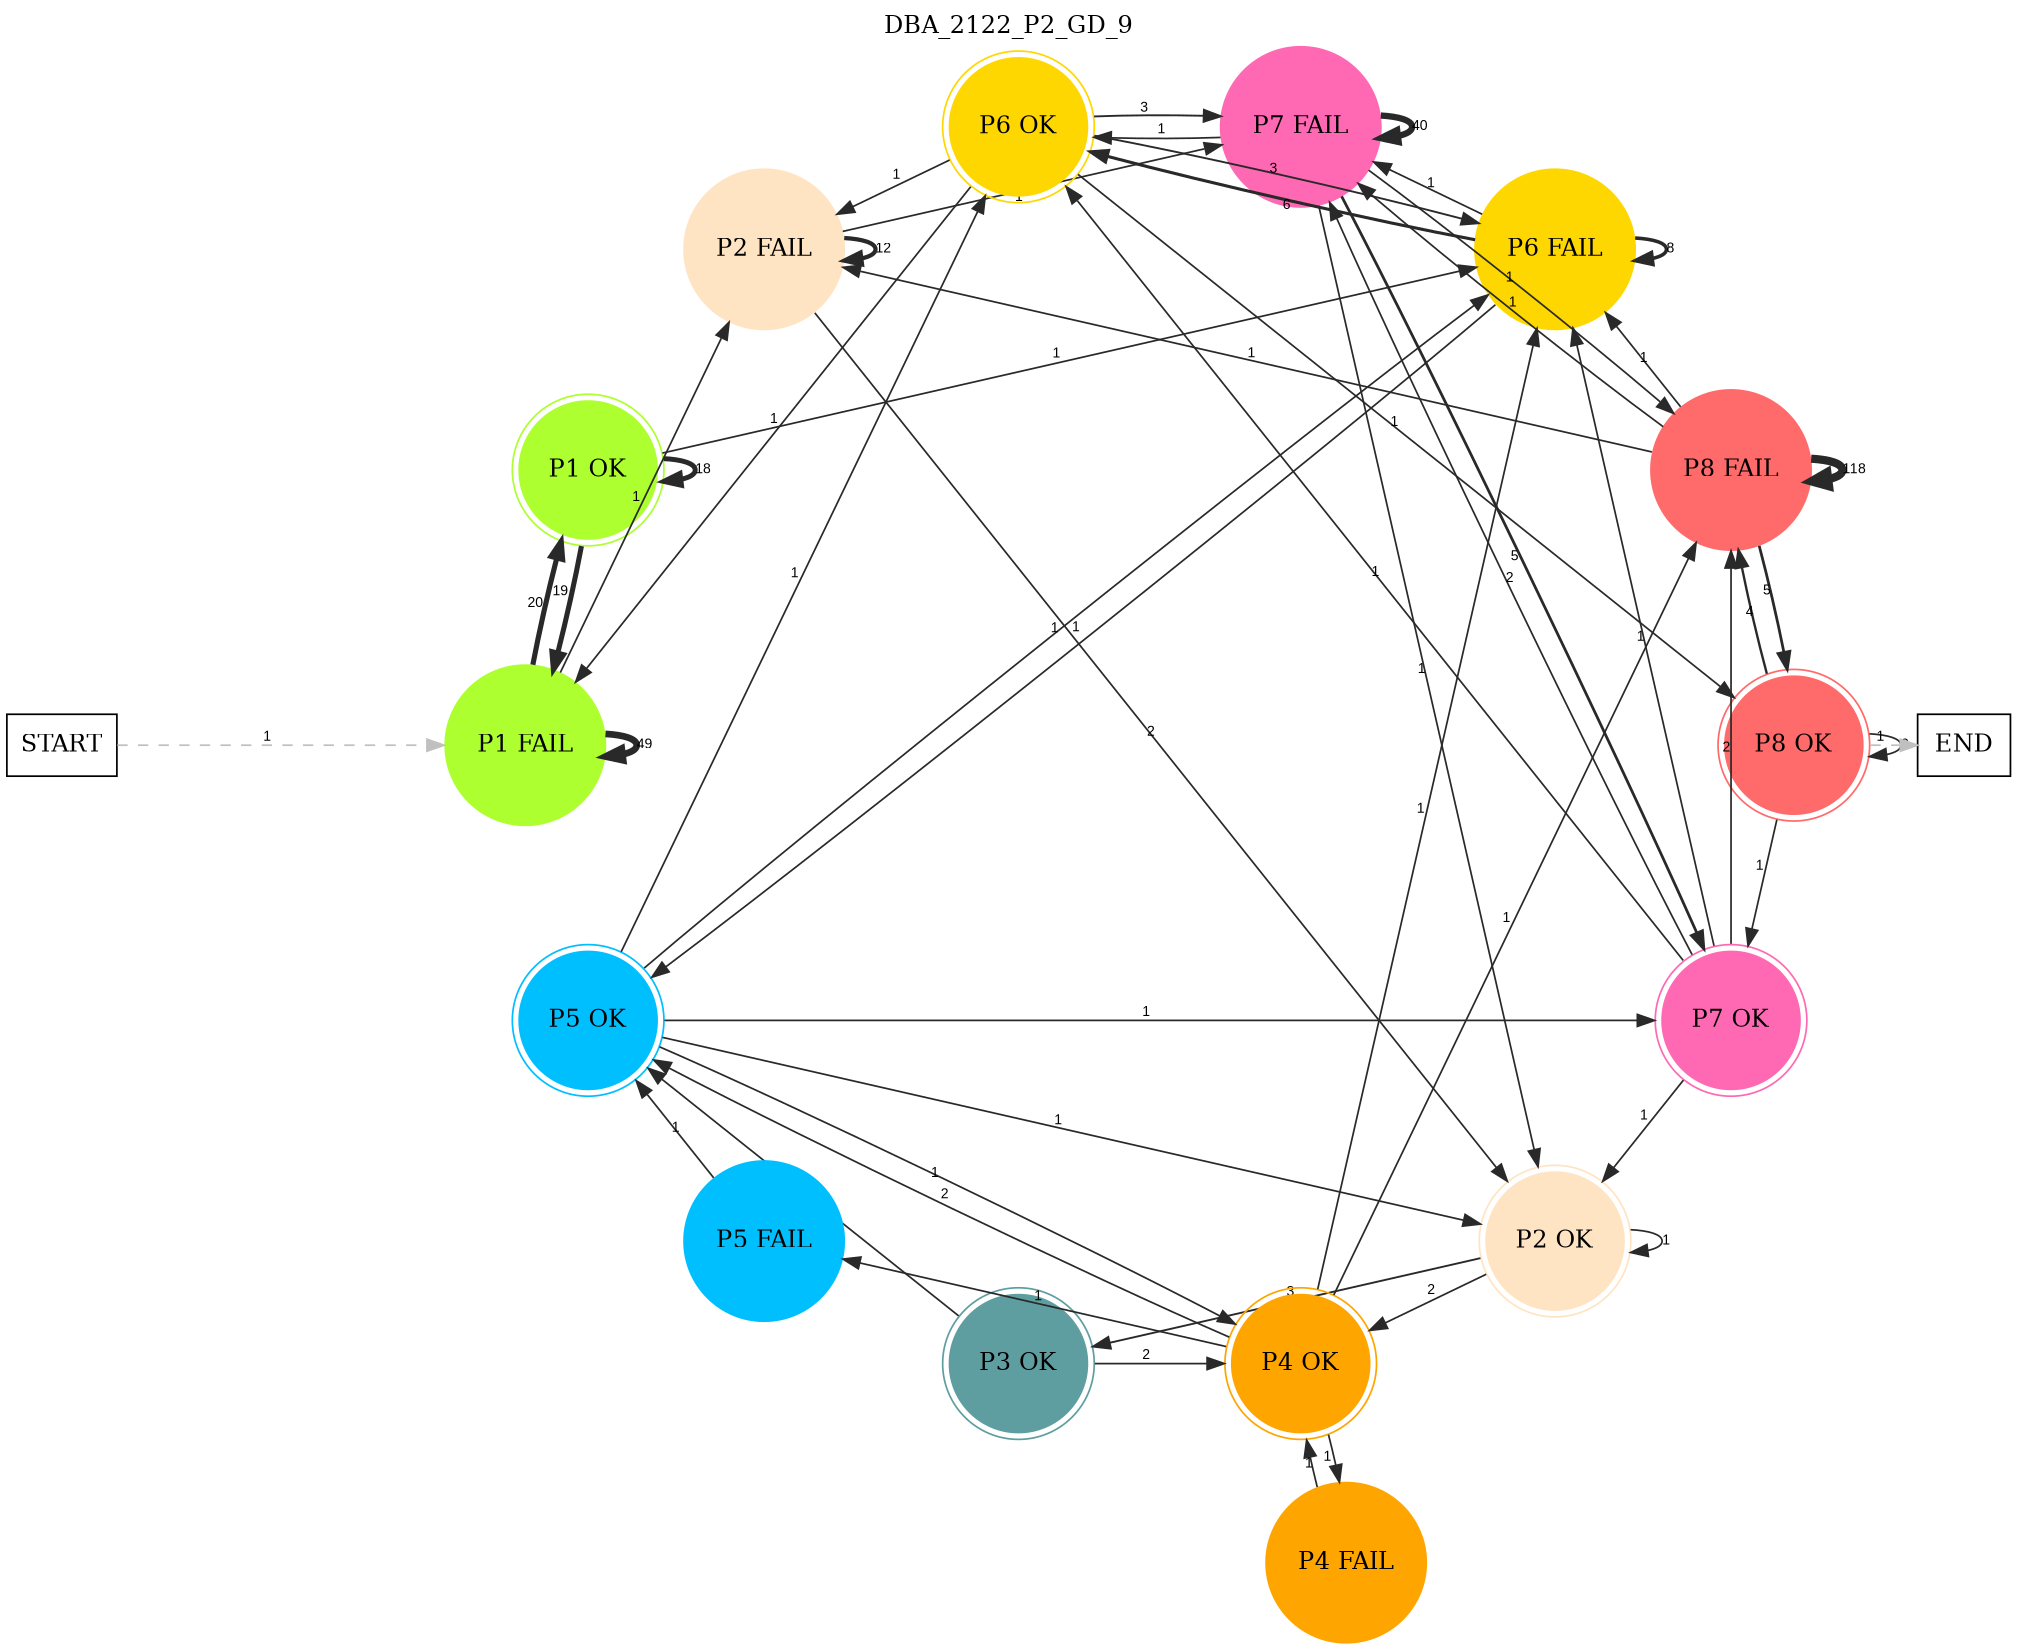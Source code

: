 digraph DBA_2122_P2_GD_9 {
	labelloc="t";
	label=DBA_2122_P2_GD_9;
	dpi = 150
	size="16,11!";
	margin = 0;
layout=circo;
"START" [shape=box, fillcolor=white, style=filled, color=black]
"P1 FAIL" [shape=circle, color=greenyellow, style=filled]
"P1 OK" [shape=circle, color=greenyellow, peripheries=2, style=filled]
"P2 FAIL" [shape=circle, color=bisque, style=filled]
"P2 OK" [shape=circle, color=bisque, peripheries=2, style=filled]
"P3 OK" [shape=circle, color=cadetblue, peripheries=2, style=filled]
"P4 OK" [shape=circle, color=orange, peripheries=2, style=filled]
"P5 OK" [shape=circle, color=deepskyblue, peripheries=2, style=filled]
"P6 OK" [shape=circle, color=gold, peripheries=2, style=filled]
"P7 FAIL" [shape=circle, color=hotpink, style=filled]
"P7 OK" [shape=circle, color=hotpink, peripheries=2, style=filled]
"P6 FAIL" [shape=circle, color=gold, style=filled]
"P8 FAIL" [shape=circle, color=indianred1, style=filled]
"P8 OK" [shape=circle, color=indianred1, peripheries=2, style=filled]
"P4 FAIL" [shape=circle, color=orange, style=filled]
"P5 FAIL" [shape=circle, color=deepskyblue, style=filled]
"END" [shape=box, fillcolor=white, style=filled, color=black]
"START" -> "P1 FAIL" [ style = dashed color=grey label ="1" labelfloat=false fontname="Arial" fontsize=8]

"P1 FAIL" -> "P1 FAIL" [ color=grey16 penwidth = "3.89182029811063"label ="49" labelfloat=false fontname="Arial" fontsize=8]

"P1 FAIL" -> "P1 OK" [ color=grey16 penwidth = "2.99573227355399"label ="20" labelfloat=false fontname="Arial" fontsize=8]

"P1 FAIL" -> "P2 FAIL" [ color=grey16 penwidth = "1"label ="1" labelfloat=false fontname="Arial" fontsize=8]

"P1 OK" -> "P1 FAIL" [ color=grey16 penwidth = "2.94443897916644"label ="19" labelfloat=false fontname="Arial" fontsize=8]

"P1 OK" -> "P1 OK" [ color=grey16 penwidth = "2.89037175789616"label ="18" labelfloat=false fontname="Arial" fontsize=8]

"P1 OK" -> "P6 FAIL" [ color=grey16 penwidth = "1"label ="1" labelfloat=false fontname="Arial" fontsize=8]

"P2 FAIL" -> "P2 FAIL" [ color=grey16 penwidth = "2.484906649788"label ="12" labelfloat=false fontname="Arial" fontsize=8]

"P2 FAIL" -> "P2 OK" [ color=grey16 penwidth = "1"label ="2" labelfloat=false fontname="Arial" fontsize=8]

"P2 FAIL" -> "P7 FAIL" [ color=grey16 penwidth = "1"label ="1" labelfloat=false fontname="Arial" fontsize=8]

"P2 OK" -> "P2 OK" [ color=grey16 penwidth = "1"label ="1" labelfloat=false fontname="Arial" fontsize=8]

"P2 OK" -> "P3 OK" [ color=grey16 penwidth = "1.09861228866811"label ="3" labelfloat=false fontname="Arial" fontsize=8]

"P2 OK" -> "P4 OK" [ color=grey16 penwidth = "1"label ="2" labelfloat=false fontname="Arial" fontsize=8]

"P3 OK" -> "P4 OK" [ color=grey16 penwidth = "1"label ="2" labelfloat=false fontname="Arial" fontsize=8]

"P3 OK" -> "P5 OK" [ color=grey16 penwidth = "1"label ="1" labelfloat=false fontname="Arial" fontsize=8]

"P4 OK" -> "P5 OK" [ color=grey16 penwidth = "1"label ="2" labelfloat=false fontname="Arial" fontsize=8]

"P4 OK" -> "P6 FAIL" [ color=grey16 penwidth = "1"label ="1" labelfloat=false fontname="Arial" fontsize=8]

"P4 OK" -> "P8 FAIL" [ color=grey16 penwidth = "1"label ="1" labelfloat=false fontname="Arial" fontsize=8]

"P4 OK" -> "P4 FAIL" [ color=grey16 penwidth = "1"label ="1" labelfloat=false fontname="Arial" fontsize=8]

"P4 OK" -> "P5 FAIL" [ color=grey16 penwidth = "1"label ="1" labelfloat=false fontname="Arial" fontsize=8]

"P5 OK" -> "P2 OK" [ color=grey16 penwidth = "1"label ="1" labelfloat=false fontname="Arial" fontsize=8]

"P5 OK" -> "P4 OK" [ color=grey16 penwidth = "1"label ="1" labelfloat=false fontname="Arial" fontsize=8]

"P5 OK" -> "P6 OK" [ color=grey16 penwidth = "1"label ="1" labelfloat=false fontname="Arial" fontsize=8]

"P5 OK" -> "P7 OK" [ color=grey16 penwidth = "1"label ="1" labelfloat=false fontname="Arial" fontsize=8]

"P5 OK" -> "P6 FAIL" [ color=grey16 penwidth = "1"label ="1" labelfloat=false fontname="Arial" fontsize=8]

"P6 OK" -> "P1 FAIL" [ color=grey16 penwidth = "1"label ="1" labelfloat=false fontname="Arial" fontsize=8]

"P6 OK" -> "P2 FAIL" [ color=grey16 penwidth = "1"label ="1" labelfloat=false fontname="Arial" fontsize=8]

"P6 OK" -> "P7 FAIL" [ color=grey16 penwidth = "1.09861228866811"label ="3" labelfloat=false fontname="Arial" fontsize=8]

"P6 OK" -> "P6 FAIL" [ color=grey16 penwidth = "1.09861228866811"label ="3" labelfloat=false fontname="Arial" fontsize=8]

"P6 OK" -> "P8 OK" [ color=grey16 penwidth = "1"label ="1" labelfloat=false fontname="Arial" fontsize=8]

"P7 FAIL" -> "P2 OK" [ color=grey16 penwidth = "1"label ="1" labelfloat=false fontname="Arial" fontsize=8]

"P7 FAIL" -> "P6 OK" [ color=grey16 penwidth = "1"label ="1" labelfloat=false fontname="Arial" fontsize=8]

"P7 FAIL" -> "P7 FAIL" [ color=grey16 penwidth = "3.68887945411394"label ="40" labelfloat=false fontname="Arial" fontsize=8]

"P7 FAIL" -> "P7 OK" [ color=grey16 penwidth = "1.6094379124341"label ="5" labelfloat=false fontname="Arial" fontsize=8]

"P7 FAIL" -> "P8 FAIL" [ color=grey16 penwidth = "1"label ="1" labelfloat=false fontname="Arial" fontsize=8]

"P7 OK" -> "P2 OK" [ color=grey16 penwidth = "1"label ="1" labelfloat=false fontname="Arial" fontsize=8]

"P7 OK" -> "P6 OK" [ color=grey16 penwidth = "1"label ="1" labelfloat=false fontname="Arial" fontsize=8]

"P7 OK" -> "P7 FAIL" [ color=grey16 penwidth = "1"label ="2" labelfloat=false fontname="Arial" fontsize=8]

"P7 OK" -> "P6 FAIL" [ color=grey16 penwidth = "1"label ="1" labelfloat=false fontname="Arial" fontsize=8]

"P7 OK" -> "P8 FAIL" [ color=grey16 penwidth = "1"label ="2" labelfloat=false fontname="Arial" fontsize=8]

"P6 FAIL" -> "P5 OK" [ color=grey16 penwidth = "1"label ="1" labelfloat=false fontname="Arial" fontsize=8]

"P6 FAIL" -> "P6 OK" [ color=grey16 penwidth = "1.79175946922805"label ="6" labelfloat=false fontname="Arial" fontsize=8]

"P6 FAIL" -> "P7 FAIL" [ color=grey16 penwidth = "1"label ="1" labelfloat=false fontname="Arial" fontsize=8]

"P6 FAIL" -> "P6 FAIL" [ color=grey16 penwidth = "2.07944154167984"label ="8" labelfloat=false fontname="Arial" fontsize=8]

"P8 FAIL" -> "P2 FAIL" [ color=grey16 penwidth = "1"label ="1" labelfloat=false fontname="Arial" fontsize=8]

"P8 FAIL" -> "P7 FAIL" [ color=grey16 penwidth = "1"label ="1" labelfloat=false fontname="Arial" fontsize=8]

"P8 FAIL" -> "P6 FAIL" [ color=grey16 penwidth = "1"label ="1" labelfloat=false fontname="Arial" fontsize=8]

"P8 FAIL" -> "P8 FAIL" [ color=grey16 penwidth = "4.77068462446567"label ="118" labelfloat=false fontname="Arial" fontsize=8]

"P8 FAIL" -> "P8 OK" [ color=grey16 penwidth = "1.6094379124341"label ="5" labelfloat=false fontname="Arial" fontsize=8]

"P8 OK" -> "P7 OK" [ color=grey16 penwidth = "1"label ="1" labelfloat=false fontname="Arial" fontsize=8]

"P8 OK" -> "P8 FAIL" [ color=grey16 penwidth = "1.38629436111989"label ="4" labelfloat=false fontname="Arial" fontsize=8]

"P8 OK" -> "P8 OK" [ color=grey16 penwidth = "1"label ="2" labelfloat=false fontname="Arial" fontsize=8]

"P8 OK" -> "END" [ style = dashed color=grey label ="1" labelfloat=false fontname="Arial" fontsize=8]

"P4 FAIL" -> "P4 OK" [ color=grey16 penwidth = "1"label ="1" labelfloat=false fontname="Arial" fontsize=8]

"P5 FAIL" -> "P5 OK" [ color=grey16 penwidth = "1"label ="1" labelfloat=false fontname="Arial" fontsize=8]

}
